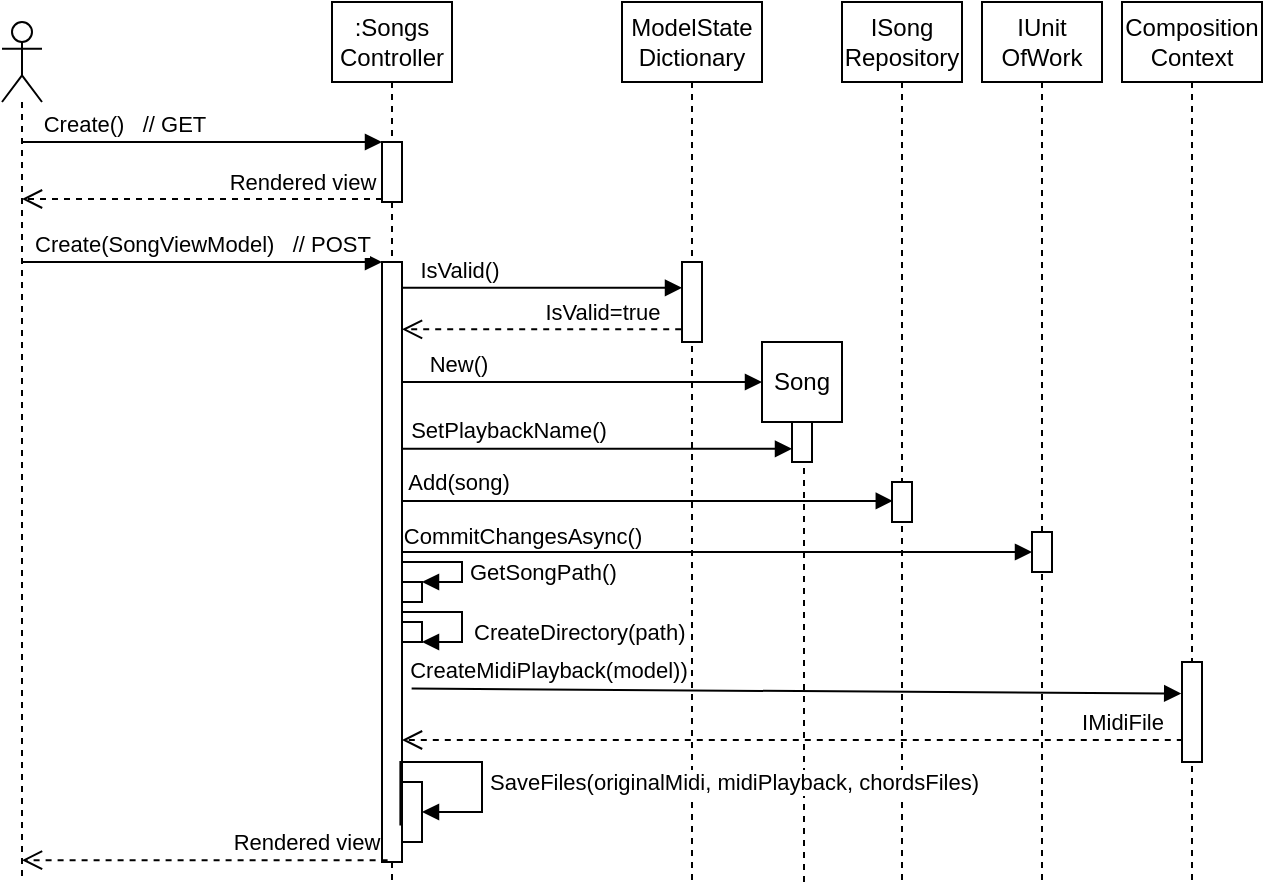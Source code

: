 <mxfile version="13.7.3" type="device" pages="4"><diagram id="JUZBbnvRWfuS2BMYj2qT" name="UploadNewSong"><mxGraphModel dx="1024" dy="592" grid="1" gridSize="10" guides="1" tooltips="1" connect="1" arrows="1" fold="1" page="1" pageScale="1" pageWidth="827" pageHeight="1169" math="0" shadow="0"><root><mxCell id="yEljUBptY5uYT7KReNXJ-0"/><mxCell id="yEljUBptY5uYT7KReNXJ-1" parent="yEljUBptY5uYT7KReNXJ-0"/><mxCell id="yEljUBptY5uYT7KReNXJ-3" value=":Songs&lt;br&gt;Controller" style="shape=umlLifeline;perimeter=lifelinePerimeter;whiteSpace=wrap;html=1;container=1;collapsible=0;recursiveResize=0;outlineConnect=0;" parent="yEljUBptY5uYT7KReNXJ-1" vertex="1"><mxGeometry x="285" y="40" width="60" height="440" as="geometry"/></mxCell><mxCell id="yEljUBptY5uYT7KReNXJ-13" value="" style="html=1;points=[];perimeter=orthogonalPerimeter;" parent="yEljUBptY5uYT7KReNXJ-3" vertex="1"><mxGeometry x="25" y="130" width="10" height="300" as="geometry"/></mxCell><mxCell id="yEljUBptY5uYT7KReNXJ-8" value="" style="html=1;points=[];perimeter=orthogonalPerimeter;" parent="yEljUBptY5uYT7KReNXJ-3" vertex="1"><mxGeometry x="25" y="70" width="10" height="30" as="geometry"/></mxCell><mxCell id="yEljUBptY5uYT7KReNXJ-29" value="ModelState&lt;br&gt;Dictionary" style="shape=umlLifeline;perimeter=lifelinePerimeter;whiteSpace=wrap;html=1;container=1;collapsible=0;recursiveResize=0;outlineConnect=0;" parent="yEljUBptY5uYT7KReNXJ-1" vertex="1"><mxGeometry x="430" y="40" width="70" height="440" as="geometry"/></mxCell><mxCell id="yEljUBptY5uYT7KReNXJ-33" value="" style="html=1;points=[];perimeter=orthogonalPerimeter;" parent="yEljUBptY5uYT7KReNXJ-29" vertex="1"><mxGeometry x="30" y="130" width="10" height="40" as="geometry"/></mxCell><mxCell id="yEljUBptY5uYT7KReNXJ-36" value="IsValid()&amp;nbsp;" style="html=1;verticalAlign=bottom;endArrow=block;exitX=1;exitY=0.043;exitDx=0;exitDy=0;exitPerimeter=0;" parent="yEljUBptY5uYT7KReNXJ-1" source="yEljUBptY5uYT7KReNXJ-13" target="yEljUBptY5uYT7KReNXJ-33" edge="1"><mxGeometry x="-0.571" relative="1" as="geometry"><mxPoint x="510" y="210" as="sourcePoint"/><mxPoint x="630" y="210" as="targetPoint"/><mxPoint as="offset"/></mxGeometry></mxCell><mxCell id="yEljUBptY5uYT7KReNXJ-38" value="IsValid=true" style="html=1;verticalAlign=bottom;endArrow=open;dashed=1;endSize=8;exitX=-0.04;exitY=0.842;exitDx=0;exitDy=0;exitPerimeter=0;" parent="yEljUBptY5uYT7KReNXJ-1" source="yEljUBptY5uYT7KReNXJ-33" target="yEljUBptY5uYT7KReNXJ-13" edge="1"><mxGeometry x="-0.433" relative="1" as="geometry"><mxPoint x="430" y="250" as="sourcePoint"/><mxPoint x="350" y="250" as="targetPoint"/><mxPoint as="offset"/></mxGeometry></mxCell><mxCell id="yEljUBptY5uYT7KReNXJ-39" value="" style="shape=umlLifeline;participant=umlActor;perimeter=lifelinePerimeter;whiteSpace=wrap;html=1;container=1;collapsible=0;recursiveResize=0;verticalAlign=top;spacingTop=36;outlineConnect=0;" parent="yEljUBptY5uYT7KReNXJ-1" vertex="1"><mxGeometry x="120" y="50" width="20" height="430" as="geometry"/></mxCell><mxCell id="yEljUBptY5uYT7KReNXJ-9" value="Create()&amp;nbsp; &amp;nbsp;// GET" style="html=1;verticalAlign=bottom;endArrow=block;entryX=0;entryY=0;" parent="yEljUBptY5uYT7KReNXJ-1" source="yEljUBptY5uYT7KReNXJ-39" target="yEljUBptY5uYT7KReNXJ-8" edge="1"><mxGeometry x="-0.44" relative="1" as="geometry"><mxPoint x="80" y="110" as="sourcePoint"/><mxPoint as="offset"/></mxGeometry></mxCell><mxCell id="yEljUBptY5uYT7KReNXJ-10" value="Rendered view" style="html=1;verticalAlign=bottom;endArrow=open;dashed=1;endSize=8;exitX=0;exitY=0.95;" parent="yEljUBptY5uYT7KReNXJ-1" source="yEljUBptY5uYT7KReNXJ-8" target="yEljUBptY5uYT7KReNXJ-39" edge="1"><mxGeometry x="-0.557" relative="1" as="geometry"><mxPoint x="80" y="139" as="targetPoint"/><mxPoint as="offset"/></mxGeometry></mxCell><mxCell id="yEljUBptY5uYT7KReNXJ-14" value="Create(SongViewModel)&amp;nbsp; &amp;nbsp;// POST" style="html=1;verticalAlign=bottom;endArrow=block;entryX=0;entryY=0;" parent="yEljUBptY5uYT7KReNXJ-1" source="yEljUBptY5uYT7KReNXJ-39" target="yEljUBptY5uYT7KReNXJ-13" edge="1"><mxGeometry x="0.114" y="-10" relative="1" as="geometry"><mxPoint x="80" y="170" as="sourcePoint"/><Array as="points"><mxPoint x="230" y="170"/></Array><mxPoint x="-10" y="-10" as="offset"/></mxGeometry></mxCell><mxCell id="yEljUBptY5uYT7KReNXJ-50" value="New()" style="html=1;verticalAlign=bottom;endArrow=block;entryX=0;entryY=0.5;entryDx=0;entryDy=0;" parent="yEljUBptY5uYT7KReNXJ-1" source="yEljUBptY5uYT7KReNXJ-13" target="yEljUBptY5uYT7KReNXJ-51" edge="1"><mxGeometry x="-0.697" relative="1" as="geometry"><mxPoint x="490" y="290" as="sourcePoint"/><mxPoint x="590" y="290" as="targetPoint"/><mxPoint as="offset"/></mxGeometry></mxCell><mxCell id="yEljUBptY5uYT7KReNXJ-42" value="" style="html=1;points=[];perimeter=orthogonalPerimeter;" parent="yEljUBptY5uYT7KReNXJ-1" vertex="1"><mxGeometry x="515" y="250" width="10" height="20" as="geometry"/></mxCell><mxCell id="yEljUBptY5uYT7KReNXJ-51" value="Song" style="rounded=0;whiteSpace=wrap;html=1;strokeWidth=1;" parent="yEljUBptY5uYT7KReNXJ-1" vertex="1"><mxGeometry x="500" y="210" width="40" height="40" as="geometry"/></mxCell><mxCell id="yEljUBptY5uYT7KReNXJ-52" value="" style="endArrow=none;dashed=1;html=1;entryX=0.5;entryY=1;entryDx=0;entryDy=0;" parent="yEljUBptY5uYT7KReNXJ-1" source="yEljUBptY5uYT7KReNXJ-42" target="yEljUBptY5uYT7KReNXJ-51" edge="1"><mxGeometry width="50" height="50" relative="1" as="geometry"><mxPoint x="535" y="320" as="sourcePoint"/><mxPoint x="545" y="240" as="targetPoint"/></mxGeometry></mxCell><mxCell id="yEljUBptY5uYT7KReNXJ-53" value="" style="endArrow=none;dashed=1;html=1;entryX=0.6;entryY=0.995;entryDx=0;entryDy=0;entryPerimeter=0;" parent="yEljUBptY5uYT7KReNXJ-1" target="yEljUBptY5uYT7KReNXJ-42" edge="1"><mxGeometry width="50" height="50" relative="1" as="geometry"><mxPoint x="521" y="480" as="sourcePoint"/><mxPoint x="534.5" y="380" as="targetPoint"/><Array as="points"/></mxGeometry></mxCell><mxCell id="yEljUBptY5uYT7KReNXJ-54" value="IUnit&lt;br&gt;OfWork" style="shape=umlLifeline;perimeter=lifelinePerimeter;whiteSpace=wrap;html=1;container=1;collapsible=0;recursiveResize=0;outlineConnect=0;" parent="yEljUBptY5uYT7KReNXJ-1" vertex="1"><mxGeometry x="610" y="40" width="60" height="440" as="geometry"/></mxCell><mxCell id="yEljUBptY5uYT7KReNXJ-55" value="" style="html=1;points=[];perimeter=orthogonalPerimeter;" parent="yEljUBptY5uYT7KReNXJ-54" vertex="1"><mxGeometry x="25" y="265" width="10" height="20" as="geometry"/></mxCell><mxCell id="yEljUBptY5uYT7KReNXJ-56" value="ISong&lt;br&gt;Repository" style="shape=umlLifeline;perimeter=lifelinePerimeter;whiteSpace=wrap;html=1;container=1;collapsible=0;recursiveResize=0;outlineConnect=0;" parent="yEljUBptY5uYT7KReNXJ-1" vertex="1"><mxGeometry x="540" y="40" width="60" height="440" as="geometry"/></mxCell><mxCell id="yEljUBptY5uYT7KReNXJ-57" value="" style="html=1;points=[];perimeter=orthogonalPerimeter;" parent="yEljUBptY5uYT7KReNXJ-56" vertex="1"><mxGeometry x="25" y="240" width="10" height="20" as="geometry"/></mxCell><mxCell id="yEljUBptY5uYT7KReNXJ-58" value="SetPlaybackName()" style="html=1;verticalAlign=bottom;endArrow=block;entryX=0;entryY=0.67;entryDx=0;entryDy=0;entryPerimeter=0;" parent="yEljUBptY5uYT7KReNXJ-1" source="yEljUBptY5uYT7KReNXJ-13" target="yEljUBptY5uYT7KReNXJ-42" edge="1"><mxGeometry x="-0.463" relative="1" as="geometry"><mxPoint x="339" y="263" as="sourcePoint"/><mxPoint x="520" y="269.5" as="targetPoint"/><mxPoint as="offset"/></mxGeometry></mxCell><mxCell id="yEljUBptY5uYT7KReNXJ-61" value="Add(song)" style="html=1;verticalAlign=bottom;endArrow=block;entryX=0.04;entryY=0.473;entryDx=0;entryDy=0;entryPerimeter=0;" parent="yEljUBptY5uYT7KReNXJ-1" source="yEljUBptY5uYT7KReNXJ-13" target="yEljUBptY5uYT7KReNXJ-57" edge="1"><mxGeometry x="-0.774" relative="1" as="geometry"><mxPoint x="340" y="289" as="sourcePoint"/><mxPoint x="450" y="187.31" as="targetPoint"/><mxPoint as="offset"/></mxGeometry></mxCell><mxCell id="yEljUBptY5uYT7KReNXJ-63" value="CommitChangesAsync()" style="html=1;verticalAlign=bottom;endArrow=block;" parent="yEljUBptY5uYT7KReNXJ-1" source="yEljUBptY5uYT7KReNXJ-13" target="yEljUBptY5uYT7KReNXJ-55" edge="1"><mxGeometry x="-0.619" y="-1" width="80" relative="1" as="geometry"><mxPoint x="334" y="315" as="sourcePoint"/><mxPoint x="790" y="311" as="targetPoint"/><Array as="points"><mxPoint x="510" y="315"/></Array><mxPoint as="offset"/></mxGeometry></mxCell><mxCell id="yEljUBptY5uYT7KReNXJ-68" value="Composition&lt;br&gt;Context" style="shape=umlLifeline;perimeter=lifelinePerimeter;whiteSpace=wrap;html=1;container=1;collapsible=0;recursiveResize=0;outlineConnect=0;strokeWidth=1;" parent="yEljUBptY5uYT7KReNXJ-1" vertex="1"><mxGeometry x="680" y="40" width="70" height="440" as="geometry"/></mxCell><mxCell id="yEljUBptY5uYT7KReNXJ-76" value="" style="html=1;points=[];perimeter=orthogonalPerimeter;strokeWidth=1;" parent="yEljUBptY5uYT7KReNXJ-68" vertex="1"><mxGeometry x="30" y="330" width="10" height="50" as="geometry"/></mxCell><mxCell id="yEljUBptY5uYT7KReNXJ-70" value="" style="html=1;points=[];perimeter=orthogonalPerimeter;strokeWidth=1;" parent="yEljUBptY5uYT7KReNXJ-1" vertex="1"><mxGeometry x="320" y="330" width="10" height="10" as="geometry"/></mxCell><mxCell id="yEljUBptY5uYT7KReNXJ-71" value="GetSongPath()" style="edgeStyle=orthogonalEdgeStyle;html=1;align=left;spacingLeft=2;endArrow=block;rounded=0;entryX=1;entryY=0;" parent="yEljUBptY5uYT7KReNXJ-1" source="yEljUBptY5uYT7KReNXJ-13" target="yEljUBptY5uYT7KReNXJ-70" edge="1"><mxGeometry x="0.143" relative="1" as="geometry"><mxPoint x="340" y="320" as="sourcePoint"/><Array as="points"><mxPoint x="350" y="320"/><mxPoint x="350" y="330"/><mxPoint x="330" y="330"/></Array><mxPoint as="offset"/></mxGeometry></mxCell><mxCell id="yEljUBptY5uYT7KReNXJ-82" value="" style="html=1;points=[];perimeter=orthogonalPerimeter;strokeWidth=1;" parent="yEljUBptY5uYT7KReNXJ-1" vertex="1"><mxGeometry x="320" y="350" width="10" height="10" as="geometry"/></mxCell><mxCell id="yEljUBptY5uYT7KReNXJ-83" value="&lt;span style=&quot;font-family: &amp;#34;helvetica&amp;#34; ; text-align: center&quot;&gt;CreateDirectory(path)&lt;/span&gt;" style="edgeStyle=orthogonalEdgeStyle;html=1;align=left;spacingLeft=2;endArrow=block;rounded=0;exitX=1;exitY=0.603;exitDx=0;exitDy=0;exitPerimeter=0;" parent="yEljUBptY5uYT7KReNXJ-1" source="yEljUBptY5uYT7KReNXJ-13" edge="1"><mxGeometry x="-0.078" y="-5" relative="1" as="geometry"><mxPoint x="325" y="350" as="sourcePoint"/><Array as="points"><mxPoint x="350" y="345"/><mxPoint x="350" y="360"/><mxPoint x="330" y="360"/></Array><mxPoint x="330" y="360" as="targetPoint"/><mxPoint x="5" y="5" as="offset"/></mxGeometry></mxCell><mxCell id="yEljUBptY5uYT7KReNXJ-84" value="CreateMidiPlayback(model))" style="html=1;verticalAlign=bottom;endArrow=block;entryX=-0.04;entryY=0.316;entryDx=0;entryDy=0;entryPerimeter=0;exitX=1.48;exitY=0.711;exitDx=0;exitDy=0;exitPerimeter=0;" parent="yEljUBptY5uYT7KReNXJ-1" source="yEljUBptY5uYT7KReNXJ-13" target="yEljUBptY5uYT7KReNXJ-76" edge="1"><mxGeometry x="-0.643" y="1" width="80" relative="1" as="geometry"><mxPoint x="380" y="400" as="sourcePoint"/><mxPoint x="712" y="387" as="targetPoint"/><mxPoint as="offset"/></mxGeometry></mxCell><mxCell id="I9289SWl-Vm-IUBtW3zD-0" value="Rendered view" style="html=1;verticalAlign=bottom;endArrow=open;dashed=1;endSize=8;exitX=0.28;exitY=0.997;exitDx=0;exitDy=0;exitPerimeter=0;" parent="yEljUBptY5uYT7KReNXJ-1" source="yEljUBptY5uYT7KReNXJ-13" target="yEljUBptY5uYT7KReNXJ-39" edge="1"><mxGeometry x="-0.557" relative="1" as="geometry"><mxPoint x="170" y="350" as="targetPoint"/><mxPoint x="320" y="148.5" as="sourcePoint"/><mxPoint as="offset"/></mxGeometry></mxCell><mxCell id="I9289SWl-Vm-IUBtW3zD-1" value="IMidiFile" style="html=1;verticalAlign=bottom;endArrow=open;dashed=1;endSize=8;exitX=0.04;exitY=0.78;exitDx=0;exitDy=0;exitPerimeter=0;" parent="yEljUBptY5uYT7KReNXJ-1" source="yEljUBptY5uYT7KReNXJ-76" target="yEljUBptY5uYT7KReNXJ-13" edge="1"><mxGeometry x="-0.844" relative="1" as="geometry"><mxPoint x="590" y="270" as="sourcePoint"/><mxPoint x="510" y="270" as="targetPoint"/><mxPoint as="offset"/></mxGeometry></mxCell><mxCell id="I9289SWl-Vm-IUBtW3zD-2" value="" style="html=1;points=[];perimeter=orthogonalPerimeter;strokeWidth=1;" parent="yEljUBptY5uYT7KReNXJ-1" vertex="1"><mxGeometry x="320" y="430" width="10" height="30" as="geometry"/></mxCell><mxCell id="I9289SWl-Vm-IUBtW3zD-3" value="&lt;span style=&quot;text-align: center&quot;&gt;SaveFiles(originalMidi, midiPlayback, chordsFiles)&lt;/span&gt;" style="edgeStyle=orthogonalEdgeStyle;html=1;align=left;spacingLeft=2;endArrow=block;rounded=0;exitX=0.92;exitY=0.939;exitDx=0;exitDy=0;exitPerimeter=0;" parent="yEljUBptY5uYT7KReNXJ-1" source="yEljUBptY5uYT7KReNXJ-13" target="I9289SWl-Vm-IUBtW3zD-2" edge="1"><mxGeometry x="0.295" relative="1" as="geometry"><mxPoint x="335" y="420" as="sourcePoint"/><Array as="points"><mxPoint x="319" y="420"/><mxPoint x="360" y="420"/><mxPoint x="360" y="445"/></Array><mxPoint as="offset"/></mxGeometry></mxCell></root></mxGraphModel></diagram><diagram id="Z3PBbS1fDJOBbsVSQsBc" name="Compose"><mxGraphModel dx="1024" dy="592" grid="1" gridSize="10" guides="1" tooltips="1" connect="1" arrows="1" fold="1" page="1" pageScale="1" pageWidth="827" pageHeight="1169" math="0" shadow="0"><root><mxCell id="xbbkafG6ceZn5SqAV8I8-0"/><mxCell id="xbbkafG6ceZn5SqAV8I8-1" parent="xbbkafG6ceZn5SqAV8I8-0"/><mxCell id="xbbkafG6ceZn5SqAV8I8-2" value="&lt;span style=&quot;background-color: rgb(255 , 255 , 204)&quot;&gt;Client&lt;/span&gt;" style="shape=umlLifeline;participant=umlActor;perimeter=lifelinePerimeter;whiteSpace=wrap;html=1;container=1;collapsible=0;recursiveResize=0;verticalAlign=top;spacingTop=36;outlineConnect=0;fillColor=#ffcccc;strokeColor=#36393d;" vertex="1" parent="xbbkafG6ceZn5SqAV8I8-1"><mxGeometry x="130" width="20" height="600" as="geometry"/></mxCell><mxCell id="rgQ4djGHPQ5XnCmljkvT-2" value="new(midiFile,chordsFile)" style="html=1;verticalAlign=bottom;endArrow=block;entryX=0;entryY=0;entryDx=0;entryDy=0;" edge="1" parent="xbbkafG6ceZn5SqAV8I8-1" source="xbbkafG6ceZn5SqAV8I8-2" target="rgQ4djGHPQ5XnCmljkvT-3"><mxGeometry x="-0.063" width="80" relative="1" as="geometry"><mxPoint x="370" y="200" as="sourcePoint"/><mxPoint x="450" y="200" as="targetPoint"/><mxPoint as="offset"/></mxGeometry></mxCell><mxCell id="rgQ4djGHPQ5XnCmljkvT-3" value="&lt;span&gt;:Composition&lt;/span&gt;&lt;br&gt;&lt;span&gt;Context&lt;/span&gt;" style="html=1;fillColor=#ffff88;strokeColor=#36393d;" vertex="1" parent="xbbkafG6ceZn5SqAV8I8-1"><mxGeometry x="290" y="80" width="80" height="40" as="geometry"/></mxCell><mxCell id="rgQ4djGHPQ5XnCmljkvT-5" value="" style="endArrow=none;dashed=1;html=1;entryX=0.5;entryY=1;entryDx=0;entryDy=0;" edge="1" parent="xbbkafG6ceZn5SqAV8I8-1" source="rgQ4djGHPQ5XnCmljkvT-7" target="rgQ4djGHPQ5XnCmljkvT-3"><mxGeometry width="50" height="50" relative="1" as="geometry"><mxPoint x="240" y="450" as="sourcePoint"/><mxPoint x="440" y="670" as="targetPoint"/></mxGeometry></mxCell><mxCell id="rgQ4djGHPQ5XnCmljkvT-6" value="Compose(strategy, preferences,...)" style="html=1;verticalAlign=bottom;endArrow=block;entryX=-0.02;entryY=0.047;entryDx=0;entryDy=0;entryPerimeter=0;" edge="1" parent="xbbkafG6ceZn5SqAV8I8-1" source="xbbkafG6ceZn5SqAV8I8-2" target="rgQ4djGHPQ5XnCmljkvT-7"><mxGeometry x="-0.023" width="80" relative="1" as="geometry"><mxPoint x="69.5" y="90" as="sourcePoint"/><mxPoint x="130" y="150" as="targetPoint"/><mxPoint as="offset"/></mxGeometry></mxCell><mxCell id="rgQ4djGHPQ5XnCmljkvT-7" value="" style="html=1;points=[];perimeter=orthogonalPerimeter;" vertex="1" parent="xbbkafG6ceZn5SqAV8I8-1"><mxGeometry x="325" y="120" width="10" height="390" as="geometry"/></mxCell><mxCell id="rgQ4djGHPQ5XnCmljkvT-8" value="" style="endArrow=none;dashed=1;html=1;entryX=0.5;entryY=1;entryDx=0;entryDy=0;exitX=0.513;exitY=0.487;exitDx=0;exitDy=0;exitPerimeter=0;" edge="1" parent="xbbkafG6ceZn5SqAV8I8-1" source="bFLbs_ba07tUsPo6XAcH-22" target="rgQ4djGHPQ5XnCmljkvT-7"><mxGeometry width="50" height="50" relative="1" as="geometry"><mxPoint x="330" y="620" as="sourcePoint"/><mxPoint x="240" y="120" as="targetPoint"/></mxGeometry></mxCell><mxCell id="rgQ4djGHPQ5XnCmljkvT-9" value=":Composer&lt;br&gt;Factory" style="shape=umlLifeline;perimeter=lifelinePerimeter;whiteSpace=wrap;html=1;container=1;collapsible=0;recursiveResize=0;outlineConnect=0;fillColor=#ffff88;strokeColor=#36393d;" vertex="1" parent="xbbkafG6ceZn5SqAV8I8-1"><mxGeometry x="450" y="10" width="60" height="600" as="geometry"/></mxCell><mxCell id="rgQ4djGHPQ5XnCmljkvT-11" value="" style="html=1;points=[];perimeter=orthogonalPerimeter;" vertex="1" parent="rgQ4djGHPQ5XnCmljkvT-9"><mxGeometry x="25" y="140" width="10" height="40" as="geometry"/></mxCell><mxCell id="rgQ4djGHPQ5XnCmljkvT-10" value="CreateComposer(strategy)" style="html=1;verticalAlign=bottom;endArrow=block;entryX=0.1;entryY=0.295;entryDx=0;entryDy=0;entryPerimeter=0;" edge="1" parent="xbbkafG6ceZn5SqAV8I8-1" target="rgQ4djGHPQ5XnCmljkvT-11"><mxGeometry x="-0.041" width="80" relative="1" as="geometry"><mxPoint x="330" y="162" as="sourcePoint"/><mxPoint x="490" y="160" as="targetPoint"/><mxPoint as="offset"/></mxGeometry></mxCell><mxCell id="rgQ4djGHPQ5XnCmljkvT-12" value="Composer" style="html=1;verticalAlign=bottom;endArrow=open;dashed=1;endSize=8;entryX=0.94;entryY=0.183;entryDx=0;entryDy=0;entryPerimeter=0;" edge="1" parent="xbbkafG6ceZn5SqAV8I8-1" source="rgQ4djGHPQ5XnCmljkvT-11" target="rgQ4djGHPQ5XnCmljkvT-7"><mxGeometry x="-0.56" relative="1" as="geometry"><mxPoint x="450" y="180" as="sourcePoint"/><mxPoint x="370" y="180" as="targetPoint"/><mxPoint as="offset"/></mxGeometry></mxCell><mxCell id="rgQ4djGHPQ5XnCmljkvT-17" value=":Midi&lt;br&gt;Factory" style="shape=umlLifeline;perimeter=lifelinePerimeter;whiteSpace=wrap;html=1;container=1;collapsible=0;recursiveResize=0;outlineConnect=0;fillColor=#ffff88;strokeColor=#36393d;" vertex="1" parent="xbbkafG6ceZn5SqAV8I8-1"><mxGeometry x="520" y="10" width="60" height="600" as="geometry"/></mxCell><mxCell id="rgQ4djGHPQ5XnCmljkvT-18" value="" style="html=1;points=[];perimeter=orthogonalPerimeter;" vertex="1" parent="rgQ4djGHPQ5XnCmljkvT-17"><mxGeometry x="25" y="200" width="10" height="40" as="geometry"/></mxCell><mxCell id="rgQ4djGHPQ5XnCmljkvT-19" value="CreateMidiFile(filePath)" style="html=1;verticalAlign=bottom;endArrow=block;" edge="1" parent="xbbkafG6ceZn5SqAV8I8-1" target="rgQ4djGHPQ5XnCmljkvT-18"><mxGeometry x="-0.451" width="80" relative="1" as="geometry"><mxPoint x="334" y="220" as="sourcePoint"/><mxPoint x="657.4" y="210" as="targetPoint"/><mxPoint as="offset"/></mxGeometry></mxCell><mxCell id="rgQ4djGHPQ5XnCmljkvT-20" value="IMidiFile" style="html=1;verticalAlign=bottom;endArrow=open;dashed=1;endSize=8;exitX=0.14;exitY=0.695;exitDx=0;exitDy=0;exitPerimeter=0;" edge="1" parent="xbbkafG6ceZn5SqAV8I8-1" source="rgQ4djGHPQ5XnCmljkvT-18" target="rgQ4djGHPQ5XnCmljkvT-7"><mxGeometry x="-0.772" relative="1" as="geometry"><mxPoint x="485" y="193.36" as="sourcePoint"/><mxPoint x="345.2" y="193.36" as="targetPoint"/><mxPoint as="offset"/></mxGeometry></mxCell><mxCell id="rgQ4djGHPQ5XnCmljkvT-21" value=":IMidiFile&lt;br&gt;" style="shape=umlLifeline;perimeter=lifelinePerimeter;whiteSpace=wrap;html=1;container=1;collapsible=0;recursiveResize=0;outlineConnect=0;fillColor=#ffff88;strokeColor=#36393d;" vertex="1" parent="xbbkafG6ceZn5SqAV8I8-1"><mxGeometry x="590" y="10" width="60" height="600" as="geometry"/></mxCell><mxCell id="rgQ4djGHPQ5XnCmljkvT-22" value="" style="html=1;points=[];perimeter=orthogonalPerimeter;" vertex="1" parent="rgQ4djGHPQ5XnCmljkvT-21"><mxGeometry x="25" y="250" width="10" height="50" as="geometry"/></mxCell><mxCell id="bFLbs_ba07tUsPo6XAcH-15" value="" style="html=1;points=[];perimeter=orthogonalPerimeter;" vertex="1" parent="rgQ4djGHPQ5XnCmljkvT-21"><mxGeometry x="25" y="440" width="10" height="40" as="geometry"/></mxCell><mxCell id="bFLbs_ba07tUsPo6XAcH-19" value="" style="html=1;points=[];perimeter=orthogonalPerimeter;" vertex="1" parent="rgQ4djGHPQ5XnCmljkvT-21"><mxGeometry x="25" y="540" width="10" height="60" as="geometry"/></mxCell><mxCell id="rgQ4djGHPQ5XnCmljkvT-23" value="ExtractMelodyTrack(trackIndex)" style="html=1;verticalAlign=bottom;endArrow=block;entryX=0.1;entryY=0.335;entryDx=0;entryDy=0;entryPerimeter=0;" edge="1" parent="xbbkafG6ceZn5SqAV8I8-1" source="rgQ4djGHPQ5XnCmljkvT-7" target="rgQ4djGHPQ5XnCmljkvT-22"><mxGeometry x="-0.47" y="3" width="80" relative="1" as="geometry"><mxPoint x="330" y="263" as="sourcePoint"/><mxPoint x="575" y="230" as="targetPoint"/><mxPoint as="offset"/></mxGeometry></mxCell><mxCell id="rgQ4djGHPQ5XnCmljkvT-24" value="IMidiFile playback &amp;amp; Isolated melody" style="html=1;verticalAlign=bottom;endArrow=open;dashed=1;endSize=8;exitX=0.18;exitY=0.905;exitDx=0;exitDy=0;exitPerimeter=0;" edge="1" parent="xbbkafG6ceZn5SqAV8I8-1" source="rgQ4djGHPQ5XnCmljkvT-22" target="rgQ4djGHPQ5XnCmljkvT-7"><mxGeometry x="-0.336" relative="1" as="geometry"><mxPoint x="576.4" y="247.8" as="sourcePoint"/><mxPoint x="345" y="247.8" as="targetPoint"/><mxPoint as="offset"/></mxGeometry></mxCell><mxCell id="bFLbs_ba07tUsPo6XAcH-0" value=":Composer" style="shape=umlLifeline;perimeter=lifelinePerimeter;whiteSpace=wrap;html=1;container=1;collapsible=0;recursiveResize=0;outlineConnect=0;fillColor=#ffff88;strokeColor=#36393d;" vertex="1" parent="xbbkafG6ceZn5SqAV8I8-1"><mxGeometry x="660" y="10" width="60" height="440" as="geometry"/></mxCell><mxCell id="bFLbs_ba07tUsPo6XAcH-1" value="" style="html=1;points=[];perimeter=orthogonalPerimeter;" vertex="1" parent="bFLbs_ba07tUsPo6XAcH-0"><mxGeometry x="25" y="320" width="10" height="110" as="geometry"/></mxCell><mxCell id="bFLbs_ba07tUsPo6XAcH-5" value="" style="html=1;points=[];perimeter=orthogonalPerimeter;" vertex="1" parent="bFLbs_ba07tUsPo6XAcH-0"><mxGeometry x="35" y="350" width="10" height="20" as="geometry"/></mxCell><mxCell id="bFLbs_ba07tUsPo6XAcH-6" value="Initialize&lt;br&gt;Composition&lt;br&gt;Params(...)" style="edgeStyle=orthogonalEdgeStyle;html=1;align=left;spacingLeft=2;endArrow=block;rounded=0;entryX=1.18;entryY=0.72;exitX=1.06;exitY=0.307;exitDx=0;exitDy=0;exitPerimeter=0;entryDx=0;entryDy=0;entryPerimeter=0;" edge="1" target="bFLbs_ba07tUsPo6XAcH-5" parent="bFLbs_ba07tUsPo6XAcH-0" source="bFLbs_ba07tUsPo6XAcH-1"><mxGeometry x="-0.712" y="20" relative="1" as="geometry"><mxPoint x="55" y="350" as="sourcePoint"/><Array as="points"><mxPoint x="36" y="340"/><mxPoint x="70" y="340"/><mxPoint x="70" y="364"/></Array><mxPoint as="offset"/></mxGeometry></mxCell><mxCell id="bFLbs_ba07tUsPo6XAcH-11" value="" style="html=1;points=[];perimeter=orthogonalPerimeter;" vertex="1" parent="bFLbs_ba07tUsPo6XAcH-0"><mxGeometry x="35" y="400" width="10" height="20" as="geometry"/></mxCell><mxCell id="bFLbs_ba07tUsPo6XAcH-2" value="Compose(playback, melodySeed, preferences...)" style="html=1;verticalAlign=bottom;endArrow=block;entryX=-0.04;entryY=0.093;entryDx=0;entryDy=0;entryPerimeter=0;" edge="1" parent="xbbkafG6ceZn5SqAV8I8-1" source="rgQ4djGHPQ5XnCmljkvT-7" target="bFLbs_ba07tUsPo6XAcH-1"><mxGeometry x="-0.295" width="80" relative="1" as="geometry"><mxPoint x="345" y="286.75" as="sourcePoint"/><mxPoint x="700" y="340" as="targetPoint"/><mxPoint as="offset"/></mxGeometry></mxCell><mxCell id="bFLbs_ba07tUsPo6XAcH-12" value="Generate&lt;br&gt;Melody()" style="edgeStyle=orthogonalEdgeStyle;html=1;align=left;spacingLeft=2;endArrow=block;rounded=0;exitX=0.98;exitY=0.693;exitDx=0;exitDy=0;exitPerimeter=0;" edge="1" parent="xbbkafG6ceZn5SqAV8I8-1" source="bFLbs_ba07tUsPo6XAcH-1"><mxGeometry x="-0.498" relative="1" as="geometry"><mxPoint x="790.6" y="418.77" as="sourcePoint"/><Array as="points"><mxPoint x="695" y="400"/><mxPoint x="720" y="400"/><mxPoint x="720" y="424"/></Array><mxPoint x="705" y="424" as="targetPoint"/><mxPoint as="offset"/></mxGeometry></mxCell><mxCell id="bFLbs_ba07tUsPo6XAcH-13" value="Composed melodies" style="html=1;verticalAlign=bottom;endArrow=open;dashed=1;endSize=8;exitX=-0.16;exitY=0.929;exitDx=0;exitDy=0;exitPerimeter=0;" edge="1" parent="xbbkafG6ceZn5SqAV8I8-1" source="bFLbs_ba07tUsPo6XAcH-1" target="rgQ4djGHPQ5XnCmljkvT-7"><mxGeometry x="-0.695" relative="1" as="geometry"><mxPoint x="660" y="260" as="sourcePoint"/><mxPoint x="580" y="260" as="targetPoint"/><mxPoint as="offset"/></mxGeometry></mxCell><mxCell id="bFLbs_ba07tUsPo6XAcH-14" value="" style="shape=umlDestroy;whiteSpace=wrap;html=1;strokeWidth=3;" vertex="1" parent="xbbkafG6ceZn5SqAV8I8-1"><mxGeometry x="675" y="440" width="30" height="30" as="geometry"/></mxCell><mxCell id="bFLbs_ba07tUsPo6XAcH-16" value="EmbedMelody(composedMelody, instrument)" style="html=1;verticalAlign=bottom;endArrow=block;entryX=-0.08;entryY=0.197;entryDx=0;entryDy=0;entryPerimeter=0;" edge="1" parent="xbbkafG6ceZn5SqAV8I8-1" source="rgQ4djGHPQ5XnCmljkvT-7" target="bFLbs_ba07tUsPo6XAcH-15"><mxGeometry x="-0.176" width="80" relative="1" as="geometry"><mxPoint x="345" y="286.75" as="sourcePoint"/><mxPoint x="651" y="286.75" as="targetPoint"/><mxPoint as="offset"/></mxGeometry></mxCell><mxCell id="bFLbs_ba07tUsPo6XAcH-17" value="Fadeout()" style="html=1;verticalAlign=bottom;endArrow=block;entryX=-0.24;entryY=0.713;entryDx=0;entryDy=0;entryPerimeter=0;" edge="1" parent="xbbkafG6ceZn5SqAV8I8-1" target="bFLbs_ba07tUsPo6XAcH-15"><mxGeometry x="-0.766" y="1" width="80" relative="1" as="geometry"><mxPoint x="334" y="480" as="sourcePoint"/><mxPoint x="649.2" y="471.82" as="targetPoint"/><mxPoint as="offset"/></mxGeometry></mxCell><mxCell id="bFLbs_ba07tUsPo6XAcH-18" value="Composed melodies in IMidiFiles" style="html=1;verticalAlign=bottom;endArrow=open;dashed=1;endSize=8;" edge="1" parent="xbbkafG6ceZn5SqAV8I8-1" target="xbbkafG6ceZn5SqAV8I8-2"><mxGeometry x="-0.003" relative="1" as="geometry"><mxPoint x="320" y="500" as="sourcePoint"/><mxPoint x="345" y="442.19" as="targetPoint"/><mxPoint as="offset"/></mxGeometry></mxCell><mxCell id="bFLbs_ba07tUsPo6XAcH-22" value="" style="shape=umlDestroy;whiteSpace=wrap;html=1;strokeWidth=3;" vertex="1" parent="xbbkafG6ceZn5SqAV8I8-1"><mxGeometry x="315" y="510" width="30" height="30" as="geometry"/></mxCell><mxCell id="bFLbs_ba07tUsPo6XAcH-25" value="SaveFile()" style="html=1;verticalAlign=bottom;endArrow=block;entryX=0.08;entryY=0.157;entryDx=0;entryDy=0;entryPerimeter=0;" edge="1" parent="xbbkafG6ceZn5SqAV8I8-1" source="xbbkafG6ceZn5SqAV8I8-2" target="bFLbs_ba07tUsPo6XAcH-19"><mxGeometry x="-0.885" width="80" relative="1" as="geometry"><mxPoint x="344" y="490" as="sourcePoint"/><mxPoint x="647.6" y="488.52" as="targetPoint"/><mxPoint as="offset"/></mxGeometry></mxCell><mxCell id="bFLbs_ba07tUsPo6XAcH-27" value="PlayAsync()" style="html=1;verticalAlign=bottom;endArrow=block;" edge="1" parent="xbbkafG6ceZn5SqAV8I8-1" target="bFLbs_ba07tUsPo6XAcH-19"><mxGeometry x="-0.849" width="80" relative="1" as="geometry"><mxPoint x="140" y="580" as="sourcePoint"/><mxPoint x="650.8" y="569.42" as="targetPoint"/><mxPoint as="offset"/></mxGeometry></mxCell><mxCell id="bFLbs_ba07tUsPo6XAcH-43" value="" style="html=1;verticalLabelPosition=bottom;align=center;labelBackgroundColor=#ffffff;verticalAlign=top;strokeWidth=2;strokeColor=#0080F0;shadow=0;dashed=0;shape=mxgraph.ios7.icons.note;pointerEvents=1" vertex="1" parent="xbbkafG6ceZn5SqAV8I8-1"><mxGeometry x="620" y="590.3" width="20" height="19.7" as="geometry"/></mxCell><mxCell id="bFLbs_ba07tUsPo6XAcH-45" value="Beautiful sound waves" style="html=1;verticalAlign=bottom;endArrow=open;dashed=1;endSize=8;exitX=-0.2;exitY=0.624;exitDx=0;exitDy=0;exitPerimeter=0;" edge="1" parent="xbbkafG6ceZn5SqAV8I8-1" source="bFLbs_ba07tUsPo6XAcH-43" target="xbbkafG6ceZn5SqAV8I8-2"><mxGeometry x="-0.761" relative="1" as="geometry"><mxPoint x="600" y="605" as="sourcePoint"/><mxPoint x="131" y="605" as="targetPoint"/><mxPoint as="offset"/></mxGeometry></mxCell></root></mxGraphModel></diagram><diagram id="ESUYeNu21sQIEQeS2pfP" name="MusicTheoryFactory"><mxGraphModel dx="1024" dy="592" grid="1" gridSize="10" guides="1" tooltips="1" connect="1" arrows="1" fold="1" page="1" pageScale="1" pageWidth="827" pageHeight="1169" math="0" shadow="0"><root><mxCell id="Q9xnvTL49M2x9C4SZdIq-0"/><mxCell id="Q9xnvTL49M2x9C4SZdIq-1" parent="Q9xnvTL49M2x9C4SZdIq-0"/><mxCell id="JprM1HqifqAqN9QSm5oO-0" value="&lt;span style=&quot;background-color: rgb(255 , 255 , 204)&quot;&gt;Client&lt;/span&gt;" style="shape=umlLifeline;participant=umlActor;perimeter=lifelinePerimeter;whiteSpace=wrap;html=1;container=1;collapsible=0;recursiveResize=0;verticalAlign=top;spacingTop=36;outlineConnect=0;size=40;" vertex="1" parent="Q9xnvTL49M2x9C4SZdIq-1"><mxGeometry x="60" y="40" width="20" height="220" as="geometry"/></mxCell><mxCell id="JprM1HqifqAqN9QSm5oO-1" value=":MusicTheoryFactory" style="shape=umlLifeline;perimeter=lifelinePerimeter;whiteSpace=wrap;html=1;container=1;collapsible=0;recursiveResize=0;outlineConnect=0;fillColor=#ffff88;strokeColor=#36393d;" vertex="1" parent="Q9xnvTL49M2x9C4SZdIq-1"><mxGeometry x="200" y="40" width="120" height="190" as="geometry"/></mxCell><mxCell id="e6T53yLN9n5b5NJ1scPW-0" value="" style="html=1;points=[];perimeter=orthogonalPerimeter;" vertex="1" parent="JprM1HqifqAqN9QSm5oO-1"><mxGeometry x="55" y="80" width="10" height="80" as="geometry"/></mxCell><mxCell id="J2Y1L9HdJ2kflOEmP6cE-0" value="CreateNote(NotePitch, IDuration)" style="html=1;verticalAlign=bottom;endArrow=block;entryX=0.1;entryY=0.003;entryDx=0;entryDy=0;entryPerimeter=0;" edge="1" parent="Q9xnvTL49M2x9C4SZdIq-1" source="JprM1HqifqAqN9QSm5oO-0" target="e6T53yLN9n5b5NJ1scPW-0"><mxGeometry width="80" relative="1" as="geometry"><mxPoint x="370" y="310" as="sourcePoint"/><mxPoint x="450" y="310" as="targetPoint"/></mxGeometry></mxCell><mxCell id="xeLcL2pgWMLH0XAPbtOY-1" value="Song" style="rounded=0;whiteSpace=wrap;html=1;strokeWidth=1;" vertex="1" parent="Q9xnvTL49M2x9C4SZdIq-1"><mxGeometry x="410" y="139.5" width="120" height="40" as="geometry"/></mxCell><mxCell id="xeLcL2pgWMLH0XAPbtOY-3" value="" style="endArrow=none;dashed=1;html=1;entryX=0.5;entryY=1;entryDx=0;entryDy=0;" edge="1" parent="Q9xnvTL49M2x9C4SZdIq-1" target="xeLcL2pgWMLH0XAPbtOY-1"><mxGeometry width="50" height="50" relative="1" as="geometry"><mxPoint x="470" y="260" as="sourcePoint"/><mxPoint x="499.5" y="300" as="targetPoint"/><Array as="points"/></mxGeometry></mxCell><mxCell id="xeLcL2pgWMLH0XAPbtOY-4" value="New(NotePitch, IDuration)" style="html=1;verticalAlign=bottom;endArrow=block;entryX=0;entryY=0;entryDx=0;entryDy=0;" edge="1" parent="Q9xnvTL49M2x9C4SZdIq-1" target="xeLcL2pgWMLH0XAPbtOY-1"><mxGeometry width="80" relative="1" as="geometry"><mxPoint x="265" y="139.5" as="sourcePoint"/><mxPoint x="486.5" y="89.5" as="targetPoint"/></mxGeometry></mxCell><mxCell id="xeLcL2pgWMLH0XAPbtOY-5" value="a note" style="html=1;verticalAlign=bottom;endArrow=open;dashed=1;endSize=8;exitX=0;exitY=1;exitDx=0;exitDy=0;" edge="1" parent="Q9xnvTL49M2x9C4SZdIq-1" source="xeLcL2pgWMLH0XAPbtOY-1"><mxGeometry x="-0.771" relative="1" as="geometry"><mxPoint x="450" y="289.5" as="sourcePoint"/><mxPoint x="265" y="179.5" as="targetPoint"/><mxPoint as="offset"/></mxGeometry></mxCell><mxCell id="xeLcL2pgWMLH0XAPbtOY-6" value="a note" style="html=1;verticalAlign=bottom;endArrow=open;dashed=1;endSize=8;exitX=0.02;exitY=0.975;exitDx=0;exitDy=0;exitPerimeter=0;" edge="1" parent="Q9xnvTL49M2x9C4SZdIq-1" source="e6T53yLN9n5b5NJ1scPW-0" target="JprM1HqifqAqN9QSm5oO-0"><mxGeometry x="-0.771" relative="1" as="geometry"><mxPoint x="450" y="210" as="sourcePoint"/><mxPoint x="275" y="210" as="targetPoint"/><mxPoint as="offset"/></mxGeometry></mxCell><mxCell id="xeLcL2pgWMLH0XAPbtOY-7" value="" style="shape=umlDestroy;whiteSpace=wrap;html=1;strokeWidth=3;" vertex="1" parent="Q9xnvTL49M2x9C4SZdIq-1"><mxGeometry x="245" y="210" width="30" height="30" as="geometry"/></mxCell></root></mxGraphModel></diagram><diagram name="MidiFactory" id="dj54UgebjR5ZtSkoWYno"><mxGraphModel dx="1024" dy="592" grid="1" gridSize="10" guides="1" tooltips="1" connect="1" arrows="1" fold="1" page="1" pageScale="1" pageWidth="827" pageHeight="1169" math="0" shadow="0"><root><mxCell id="mmSaYtHcoFplQHKhkmsF-0"/><mxCell id="mmSaYtHcoFplQHKhkmsF-1" parent="mmSaYtHcoFplQHKhkmsF-0"/><mxCell id="mmSaYtHcoFplQHKhkmsF-2" value="&lt;span style=&quot;background-color: rgb(255 , 255 , 204)&quot;&gt;Client&lt;/span&gt;" style="shape=umlLifeline;participant=umlActor;perimeter=lifelinePerimeter;whiteSpace=wrap;html=1;container=1;collapsible=0;recursiveResize=0;verticalAlign=top;spacingTop=36;outlineConnect=0;size=40;" vertex="1" parent="mmSaYtHcoFplQHKhkmsF-1"><mxGeometry x="100" y="40" width="20" height="310" as="geometry"/></mxCell><mxCell id="mmSaYtHcoFplQHKhkmsF-3" value=":MidiFactory" style="shape=umlLifeline;perimeter=lifelinePerimeter;whiteSpace=wrap;html=1;container=1;collapsible=0;recursiveResize=0;outlineConnect=0;fillColor=#ffff88;strokeColor=#36393d;" vertex="1" parent="mmSaYtHcoFplQHKhkmsF-1"><mxGeometry x="200" y="40" width="120" height="290" as="geometry"/></mxCell><mxCell id="mmSaYtHcoFplQHKhkmsF-4" value="" style="html=1;points=[];perimeter=orthogonalPerimeter;" vertex="1" parent="mmSaYtHcoFplQHKhkmsF-3"><mxGeometry x="55" y="79.5" width="10" height="190.5" as="geometry"/></mxCell><mxCell id="mmSaYtHcoFplQHKhkmsF-5" value="CreateMidiFile(path)" style="html=1;verticalAlign=bottom;endArrow=block;entryX=0.1;entryY=0.003;entryDx=0;entryDy=0;entryPerimeter=0;" edge="1" parent="mmSaYtHcoFplQHKhkmsF-1" source="mmSaYtHcoFplQHKhkmsF-2" target="mmSaYtHcoFplQHKhkmsF-4"><mxGeometry x="-0.174" width="80" relative="1" as="geometry"><mxPoint x="370" y="310" as="sourcePoint"/><mxPoint x="450" y="310" as="targetPoint"/><mxPoint x="1" as="offset"/></mxGeometry></mxCell><mxCell id="mmSaYtHcoFplQHKhkmsF-6" value="&lt;span style=&quot;font-size: 11.0pt ; line-height: 115% ; font-family: &amp;#34;david&amp;#34; , &amp;#34;sans-serif&amp;#34;&quot;&gt;DryWet&lt;br&gt;MidiAdapter&lt;span dir=&quot;RTL&quot;&gt;&lt;/span&gt;&lt;span dir=&quot;RTL&quot;&gt;&lt;/span&gt;&lt;span dir=&quot;RTL&quot;&gt;&lt;span dir=&quot;RTL&quot;&gt;&lt;/span&gt;&lt;span dir=&quot;RTL&quot;&gt;&lt;/span&gt;&amp;nbsp;&lt;/span&gt;&lt;/span&gt;" style="rounded=0;whiteSpace=wrap;html=1;strokeWidth=1;fillColor=#fff2cc;strokeColor=#d6b656;" vertex="1" parent="mmSaYtHcoFplQHKhkmsF-1"><mxGeometry x="344" y="139.5" width="96" height="40" as="geometry"/></mxCell><mxCell id="mmSaYtHcoFplQHKhkmsF-7" value="" style="endArrow=none;dashed=1;html=1;entryX=0.5;entryY=1;entryDx=0;entryDy=0;" edge="1" parent="mmSaYtHcoFplQHKhkmsF-1" target="mmSaYtHcoFplQHKhkmsF-6" source="mmSaYtHcoFplQHKhkmsF-17"><mxGeometry width="50" height="50" relative="1" as="geometry"><mxPoint x="430" y="310" as="sourcePoint"/><mxPoint x="499.5" y="300" as="targetPoint"/><Array as="points"/></mxGeometry></mxCell><mxCell id="mmSaYtHcoFplQHKhkmsF-8" value="New(path)" style="html=1;verticalAlign=bottom;endArrow=block;entryX=0;entryY=0;entryDx=0;entryDy=0;" edge="1" parent="mmSaYtHcoFplQHKhkmsF-1" target="mmSaYtHcoFplQHKhkmsF-6"><mxGeometry x="-0.114" width="80" relative="1" as="geometry"><mxPoint x="265" y="139.5" as="sourcePoint"/><mxPoint x="486.5" y="89.5" as="targetPoint"/><mxPoint as="offset"/></mxGeometry></mxCell><mxCell id="mmSaYtHcoFplQHKhkmsF-9" value="IMidiTrack" style="html=1;verticalAlign=bottom;endArrow=open;dashed=1;endSize=8;exitX=0.12;exitY=0.907;exitDx=0;exitDy=0;exitPerimeter=0;" edge="1" parent="mmSaYtHcoFplQHKhkmsF-1" source="mmSaYtHcoFplQHKhkmsF-19" target="mmSaYtHcoFplQHKhkmsF-17"><mxGeometry x="-0.61" relative="1" as="geometry"><mxPoint x="510" y="260" as="sourcePoint"/><mxPoint x="420" y="268" as="targetPoint"/><mxPoint as="offset"/></mxGeometry></mxCell><mxCell id="mmSaYtHcoFplQHKhkmsF-10" value="IMidiFile" style="html=1;verticalAlign=bottom;endArrow=open;dashed=1;endSize=8;exitX=0.02;exitY=0.975;exitDx=0;exitDy=0;exitPerimeter=0;" edge="1" parent="mmSaYtHcoFplQHKhkmsF-1" source="mmSaYtHcoFplQHKhkmsF-4" target="mmSaYtHcoFplQHKhkmsF-2"><mxGeometry x="-0.654" relative="1" as="geometry"><mxPoint x="450" y="210" as="sourcePoint"/><mxPoint x="275" y="210" as="targetPoint"/><mxPoint as="offset"/></mxGeometry></mxCell><mxCell id="mmSaYtHcoFplQHKhkmsF-12" value="&lt;span style=&quot;font-size: 11.0pt ; line-height: 115% ; font-family: &amp;#34;david&amp;#34; , &amp;#34;sans-serif&amp;#34;&quot;&gt;DryWetMidi&lt;br&gt;TrackAdapter&lt;span dir=&quot;RTL&quot;&gt;&lt;/span&gt;&lt;span dir=&quot;RTL&quot;&gt;&lt;/span&gt;&lt;span dir=&quot;RTL&quot;&gt;&lt;span dir=&quot;RTL&quot;&gt;&lt;/span&gt;&lt;span dir=&quot;RTL&quot;&gt;&lt;/span&gt;&lt;/span&gt;&lt;/span&gt;" style="rounded=0;whiteSpace=wrap;html=1;strokeWidth=1;fillColor=#fff2cc;strokeColor=#d6b656;" vertex="1" parent="mmSaYtHcoFplQHKhkmsF-1"><mxGeometry x="560" y="205" width="110" height="40" as="geometry"/></mxCell><mxCell id="mmSaYtHcoFplQHKhkmsF-16" value="New(TrackChunk, TrackIndex)" style="html=1;verticalAlign=bottom;endArrow=block;entryX=0;entryY=0;entryDx=0;entryDy=0;" edge="1" parent="mmSaYtHcoFplQHKhkmsF-1" source="mmSaYtHcoFplQHKhkmsF-17" target="mmSaYtHcoFplQHKhkmsF-12"><mxGeometry x="0.018" y="5" width="80" relative="1" as="geometry"><mxPoint x="430" y="200" as="sourcePoint"/><mxPoint x="560" y="198" as="targetPoint"/><mxPoint as="offset"/></mxGeometry></mxCell><mxCell id="mmSaYtHcoFplQHKhkmsF-17" value="" style="html=1;points=[];perimeter=orthogonalPerimeter;" vertex="1" parent="mmSaYtHcoFplQHKhkmsF-1"><mxGeometry x="387" y="179.5" width="10" height="110.5" as="geometry"/></mxCell><mxCell id="mmSaYtHcoFplQHKhkmsF-18" value="" style="endArrow=none;dashed=1;html=1;entryX=0.5;entryY=1;entryDx=0;entryDy=0;" edge="1" parent="mmSaYtHcoFplQHKhkmsF-1" target="mmSaYtHcoFplQHKhkmsF-17"><mxGeometry width="50" height="50" relative="1" as="geometry"><mxPoint x="392" y="340" as="sourcePoint"/><mxPoint x="430" y="179.5" as="targetPoint"/><Array as="points"/></mxGeometry></mxCell><mxCell id="mmSaYtHcoFplQHKhkmsF-19" value="" style="html=1;points=[];perimeter=orthogonalPerimeter;" vertex="1" parent="mmSaYtHcoFplQHKhkmsF-1"><mxGeometry x="630" y="245" width="10" height="25" as="geometry"/></mxCell><mxCell id="mmSaYtHcoFplQHKhkmsF-20" value="IMidiFile" style="html=1;verticalAlign=bottom;endArrow=open;dashed=1;endSize=8;exitX=0.18;exitY=0.984;exitDx=0;exitDy=0;exitPerimeter=0;" edge="1" parent="mmSaYtHcoFplQHKhkmsF-1" source="mmSaYtHcoFplQHKhkmsF-17" target="mmSaYtHcoFplQHKhkmsF-4"><mxGeometry x="-0.387" relative="1" as="geometry"><mxPoint x="641.2" y="277.675" as="sourcePoint"/><mxPoint x="407" y="277.675" as="targetPoint"/><mxPoint as="offset"/></mxGeometry></mxCell><mxCell id="mmSaYtHcoFplQHKhkmsF-11" value="" style="shape=umlDestroy;whiteSpace=wrap;html=1;strokeWidth=3;" vertex="1" parent="mmSaYtHcoFplQHKhkmsF-1"><mxGeometry x="245" y="310" width="30" height="30" as="geometry"/></mxCell><mxCell id="mmSaYtHcoFplQHKhkmsF-22" style="edgeStyle=orthogonalEdgeStyle;rounded=0;orthogonalLoop=1;jettySize=auto;html=1;" edge="1" parent="mmSaYtHcoFplQHKhkmsF-1" source="mmSaYtHcoFplQHKhkmsF-21"><mxGeometry relative="1" as="geometry"><mxPoint x="500" y="180" as="targetPoint"/></mxGeometry></mxCell><mxCell id="mmSaYtHcoFplQHKhkmsF-21" value="Foreach track&lt;br&gt;in the midi file" style="shape=note;whiteSpace=wrap;html=1;size=14;verticalAlign=top;align=left;spacingTop=-6;" vertex="1" parent="mmSaYtHcoFplQHKhkmsF-1"><mxGeometry x="565" y="139.5" width="100" height="30.5" as="geometry"/></mxCell></root></mxGraphModel></diagram></mxfile>
